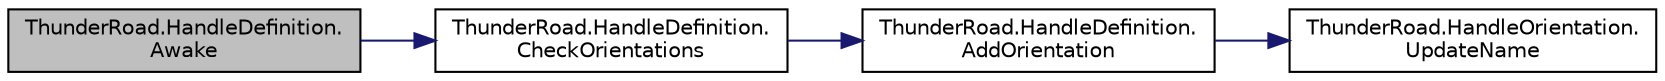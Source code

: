 digraph "ThunderRoad.HandleDefinition.Awake"
{
 // LATEX_PDF_SIZE
  edge [fontname="Helvetica",fontsize="10",labelfontname="Helvetica",labelfontsize="10"];
  node [fontname="Helvetica",fontsize="10",shape=record];
  rankdir="LR";
  Node1 [label="ThunderRoad.HandleDefinition.\lAwake",height=0.2,width=0.4,color="black", fillcolor="grey75", style="filled", fontcolor="black",tooltip="Awakes this instance."];
  Node1 -> Node2 [color="midnightblue",fontsize="10",style="solid",fontname="Helvetica"];
  Node2 [label="ThunderRoad.HandleDefinition.\lCheckOrientations",height=0.2,width=0.4,color="black", fillcolor="white", style="filled",URL="$class_thunder_road_1_1_handle_definition.html#a8a433a0babc4ffcade92bb91ff9de30d",tooltip="Checks the orientations."];
  Node2 -> Node3 [color="midnightblue",fontsize="10",style="solid",fontname="Helvetica"];
  Node3 [label="ThunderRoad.HandleDefinition.\lAddOrientation",height=0.2,width=0.4,color="black", fillcolor="white", style="filled",URL="$class_thunder_road_1_1_handle_definition.html#a281d79b3a8993e47abfd90b23fcf9254",tooltip="Adds the orientation."];
  Node3 -> Node4 [color="midnightblue",fontsize="10",style="solid",fontname="Helvetica"];
  Node4 [label="ThunderRoad.HandleOrientation.\lUpdateName",height=0.2,width=0.4,color="black", fillcolor="white", style="filled",URL="$class_thunder_road_1_1_handle_orientation.html#a182b80469806c12b565e295cda1eb495",tooltip="Updates the name."];
}
